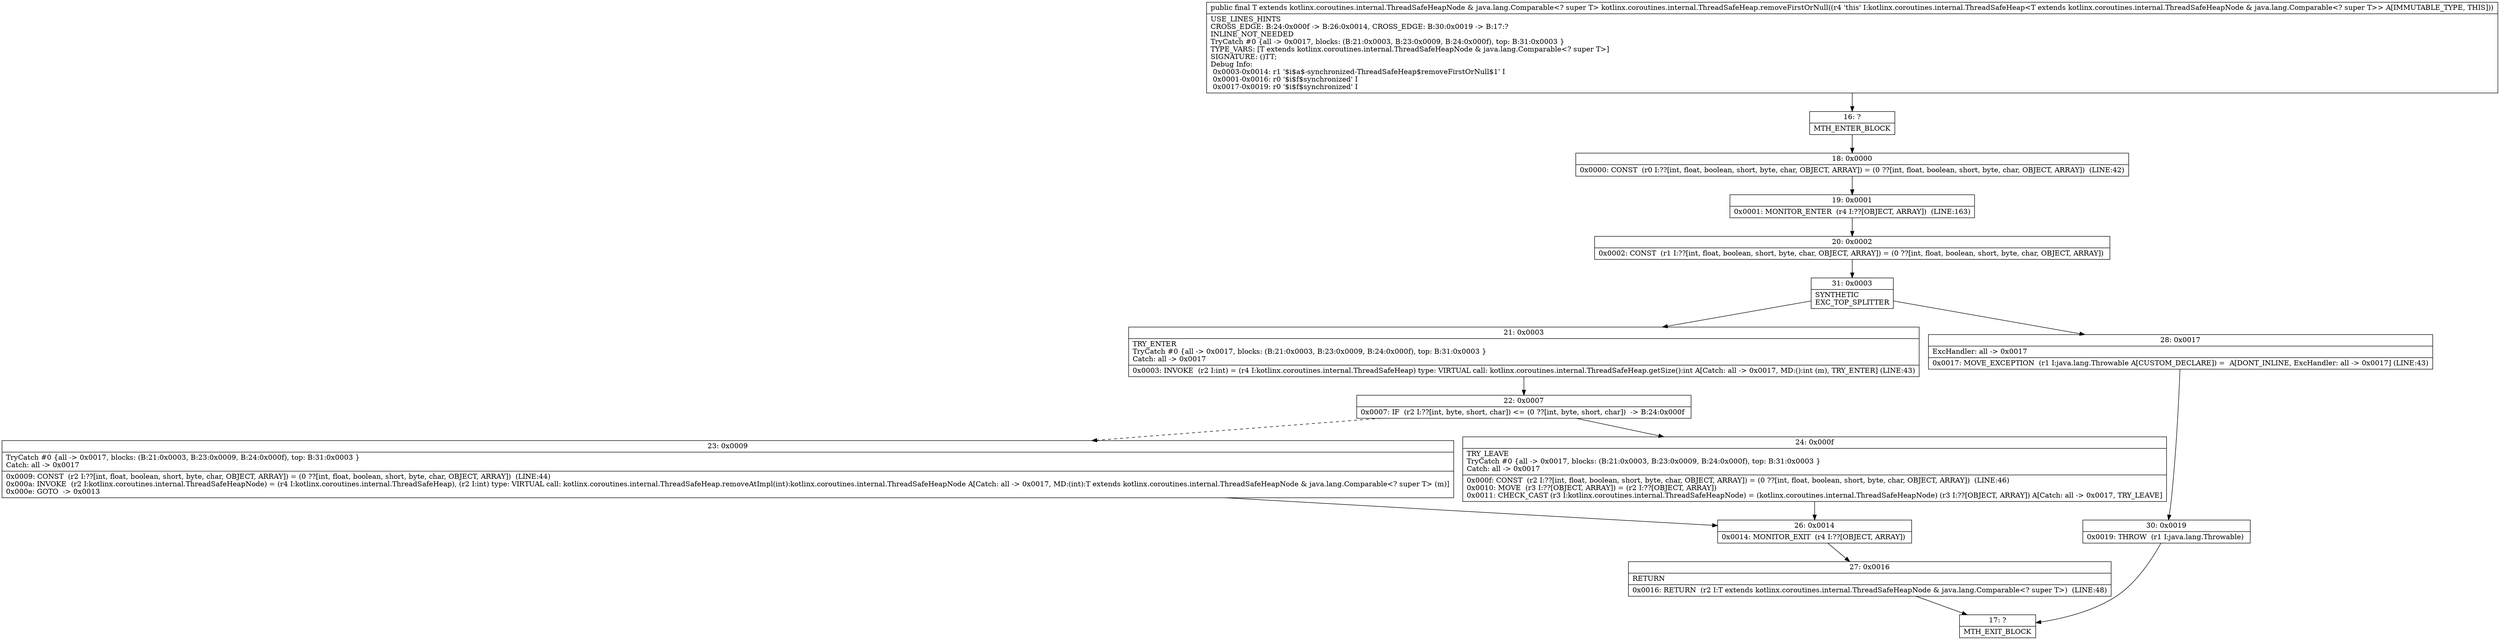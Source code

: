 digraph "CFG forkotlinx.coroutines.internal.ThreadSafeHeap.removeFirstOrNull()Lkotlinx\/coroutines\/internal\/ThreadSafeHeapNode;" {
Node_16 [shape=record,label="{16\:\ ?|MTH_ENTER_BLOCK\l}"];
Node_18 [shape=record,label="{18\:\ 0x0000|0x0000: CONST  (r0 I:??[int, float, boolean, short, byte, char, OBJECT, ARRAY]) = (0 ??[int, float, boolean, short, byte, char, OBJECT, ARRAY])  (LINE:42)\l}"];
Node_19 [shape=record,label="{19\:\ 0x0001|0x0001: MONITOR_ENTER  (r4 I:??[OBJECT, ARRAY])  (LINE:163)\l}"];
Node_20 [shape=record,label="{20\:\ 0x0002|0x0002: CONST  (r1 I:??[int, float, boolean, short, byte, char, OBJECT, ARRAY]) = (0 ??[int, float, boolean, short, byte, char, OBJECT, ARRAY]) \l}"];
Node_31 [shape=record,label="{31\:\ 0x0003|SYNTHETIC\lEXC_TOP_SPLITTER\l}"];
Node_21 [shape=record,label="{21\:\ 0x0003|TRY_ENTER\lTryCatch #0 \{all \-\> 0x0017, blocks: (B:21:0x0003, B:23:0x0009, B:24:0x000f), top: B:31:0x0003 \}\lCatch: all \-\> 0x0017\l|0x0003: INVOKE  (r2 I:int) = (r4 I:kotlinx.coroutines.internal.ThreadSafeHeap) type: VIRTUAL call: kotlinx.coroutines.internal.ThreadSafeHeap.getSize():int A[Catch: all \-\> 0x0017, MD:():int (m), TRY_ENTER] (LINE:43)\l}"];
Node_22 [shape=record,label="{22\:\ 0x0007|0x0007: IF  (r2 I:??[int, byte, short, char]) \<= (0 ??[int, byte, short, char])  \-\> B:24:0x000f \l}"];
Node_23 [shape=record,label="{23\:\ 0x0009|TryCatch #0 \{all \-\> 0x0017, blocks: (B:21:0x0003, B:23:0x0009, B:24:0x000f), top: B:31:0x0003 \}\lCatch: all \-\> 0x0017\l|0x0009: CONST  (r2 I:??[int, float, boolean, short, byte, char, OBJECT, ARRAY]) = (0 ??[int, float, boolean, short, byte, char, OBJECT, ARRAY])  (LINE:44)\l0x000a: INVOKE  (r2 I:kotlinx.coroutines.internal.ThreadSafeHeapNode) = (r4 I:kotlinx.coroutines.internal.ThreadSafeHeap), (r2 I:int) type: VIRTUAL call: kotlinx.coroutines.internal.ThreadSafeHeap.removeAtImpl(int):kotlinx.coroutines.internal.ThreadSafeHeapNode A[Catch: all \-\> 0x0017, MD:(int):T extends kotlinx.coroutines.internal.ThreadSafeHeapNode & java.lang.Comparable\<? super T\> (m)]\l0x000e: GOTO  \-\> 0x0013 \l}"];
Node_26 [shape=record,label="{26\:\ 0x0014|0x0014: MONITOR_EXIT  (r4 I:??[OBJECT, ARRAY]) \l}"];
Node_27 [shape=record,label="{27\:\ 0x0016|RETURN\l|0x0016: RETURN  (r2 I:T extends kotlinx.coroutines.internal.ThreadSafeHeapNode & java.lang.Comparable\<? super T\>)  (LINE:48)\l}"];
Node_17 [shape=record,label="{17\:\ ?|MTH_EXIT_BLOCK\l}"];
Node_24 [shape=record,label="{24\:\ 0x000f|TRY_LEAVE\lTryCatch #0 \{all \-\> 0x0017, blocks: (B:21:0x0003, B:23:0x0009, B:24:0x000f), top: B:31:0x0003 \}\lCatch: all \-\> 0x0017\l|0x000f: CONST  (r2 I:??[int, float, boolean, short, byte, char, OBJECT, ARRAY]) = (0 ??[int, float, boolean, short, byte, char, OBJECT, ARRAY])  (LINE:46)\l0x0010: MOVE  (r3 I:??[OBJECT, ARRAY]) = (r2 I:??[OBJECT, ARRAY]) \l0x0011: CHECK_CAST (r3 I:kotlinx.coroutines.internal.ThreadSafeHeapNode) = (kotlinx.coroutines.internal.ThreadSafeHeapNode) (r3 I:??[OBJECT, ARRAY]) A[Catch: all \-\> 0x0017, TRY_LEAVE]\l}"];
Node_28 [shape=record,label="{28\:\ 0x0017|ExcHandler: all \-\> 0x0017\l|0x0017: MOVE_EXCEPTION  (r1 I:java.lang.Throwable A[CUSTOM_DECLARE]) =  A[DONT_INLINE, ExcHandler: all \-\> 0x0017] (LINE:43)\l}"];
Node_30 [shape=record,label="{30\:\ 0x0019|0x0019: THROW  (r1 I:java.lang.Throwable) \l}"];
MethodNode[shape=record,label="{public final T extends kotlinx.coroutines.internal.ThreadSafeHeapNode & java.lang.Comparable\<? super T\> kotlinx.coroutines.internal.ThreadSafeHeap.removeFirstOrNull((r4 'this' I:kotlinx.coroutines.internal.ThreadSafeHeap\<T extends kotlinx.coroutines.internal.ThreadSafeHeapNode & java.lang.Comparable\<? super T\>\> A[IMMUTABLE_TYPE, THIS]))  | USE_LINES_HINTS\lCROSS_EDGE: B:24:0x000f \-\> B:26:0x0014, CROSS_EDGE: B:30:0x0019 \-\> B:17:?\lINLINE_NOT_NEEDED\lTryCatch #0 \{all \-\> 0x0017, blocks: (B:21:0x0003, B:23:0x0009, B:24:0x000f), top: B:31:0x0003 \}\lTYPE_VARS: [T extends kotlinx.coroutines.internal.ThreadSafeHeapNode & java.lang.Comparable\<? super T\>]\lSIGNATURE: ()TT;\lDebug Info:\l  0x0003\-0x0014: r1 '$i$a$\-synchronized\-ThreadSafeHeap$removeFirstOrNull$1' I\l  0x0001\-0x0016: r0 '$i$f$synchronized' I\l  0x0017\-0x0019: r0 '$i$f$synchronized' I\l}"];
MethodNode -> Node_16;Node_16 -> Node_18;
Node_18 -> Node_19;
Node_19 -> Node_20;
Node_20 -> Node_31;
Node_31 -> Node_21;
Node_31 -> Node_28;
Node_21 -> Node_22;
Node_22 -> Node_23[style=dashed];
Node_22 -> Node_24;
Node_23 -> Node_26;
Node_26 -> Node_27;
Node_27 -> Node_17;
Node_24 -> Node_26;
Node_28 -> Node_30;
Node_30 -> Node_17;
}

